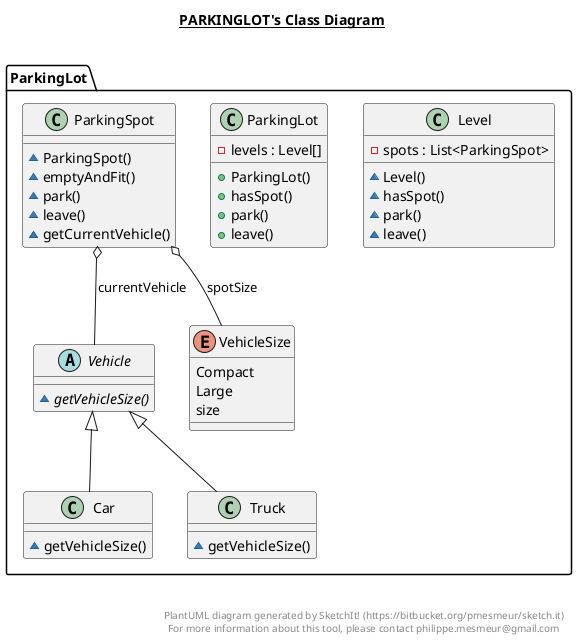 @startuml

title __PARKINGLOT's Class Diagram__\n

  package ParkingLot {
    class Car {
        ~ getVehicleSize()
    }
  }
  

  package ParkingLot {
    class Level {
        - spots : List<ParkingSpot>
        ~ Level()
        ~ hasSpot()
        ~ park()
        ~ leave()
    }
  }
  

  package ParkingLot {
    class ParkingLot {
        - levels : Level[]
        + ParkingLot()
        + hasSpot()
        + park()
        + leave()
    }
  }
  

  package ParkingLot {
    class ParkingSpot {
        ~ ParkingSpot()
        ~ emptyAndFit()
        ~ park()
        ~ leave()
        ~ getCurrentVehicle()
    }
  }
  

  package ParkingLot {
    class Truck {
        ~ getVehicleSize()
    }
  }
  

  package ParkingLot {
    abstract class Vehicle {
        {abstract} ~ getVehicleSize()
    }
  }
  

  package ParkingLot {
    enum VehicleSize {
      Compact
      Large
      size
    }
  }
  

  Car -up-|> Vehicle
  ParkingSpot o-- VehicleSize : spotSize
  ParkingSpot o-- Vehicle : currentVehicle
  Truck -up-|> Vehicle


right footer


PlantUML diagram generated by SketchIt! (https://bitbucket.org/pmesmeur/sketch.it)
For more information about this tool, please contact philippe.mesmeur@gmail.com
endfooter

@enduml
